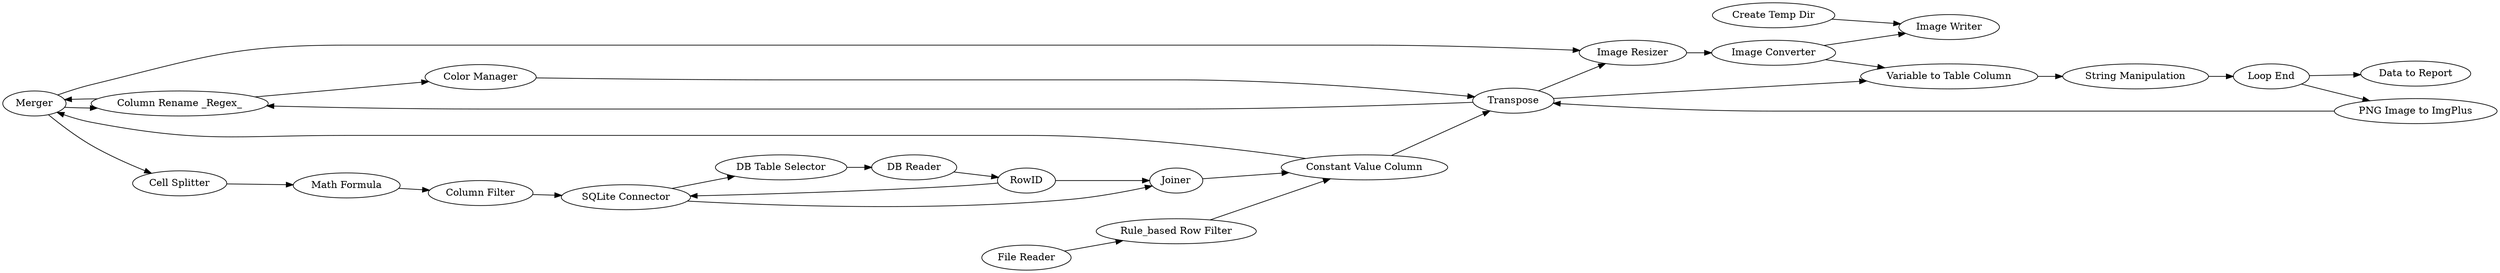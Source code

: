 digraph {
	4 -> 3
	120 -> 118
	2 -> 6
	114 -> 1
	4 -> 120
	7 -> 154
	5 -> 2
	4 -> 6
	1 -> 4
	123 -> 124
	126 -> 123
	159 -> 1
	125 -> 126
	10 -> 151
	10 -> 8
	1 -> 2
	119 -> 124
	158 -> 114
	123 -> 159
	153 -> 154
	124 -> 125
	9 -> 11
	3 -> 5
	8 -> 2
	124 -> 159
	6 -> 7
	118 -> 119
	7 -> 9
	11 -> 10
	3 -> 4
	2 -> 9
	2 -> 3
	126 [label="DB Reader"]
	7 [label="Image Converter"]
	9 [label="Variable to Table Column"]
	153 [label="Create Temp Dir"]
	8 [label="PNG Image to ImgPlus"]
	3 [label="Column Rename _Regex_"]
	151 [label="Data to Report"]
	119 [label="Column Filter"]
	6 [label="Image Resizer"]
	154 [label="Image Writer"]
	114 [label="Rule_based Row Filter"]
	10 [label="Loop End"]
	123 [label=RowID]
	125 [label="DB Table Selector"]
	1 [label="Constant Value Column"]
	158 [label="File Reader"]
	11 [label="String Manipulation"]
	4 [label=Merger]
	124 [label="SQLite Connector"]
	159 [label=Joiner]
	5 [label="Color Manager"]
	120 [label="Cell Splitter"]
	118 [label="Math Formula"]
	2 [label=Transpose]
	rankdir=LR
}
